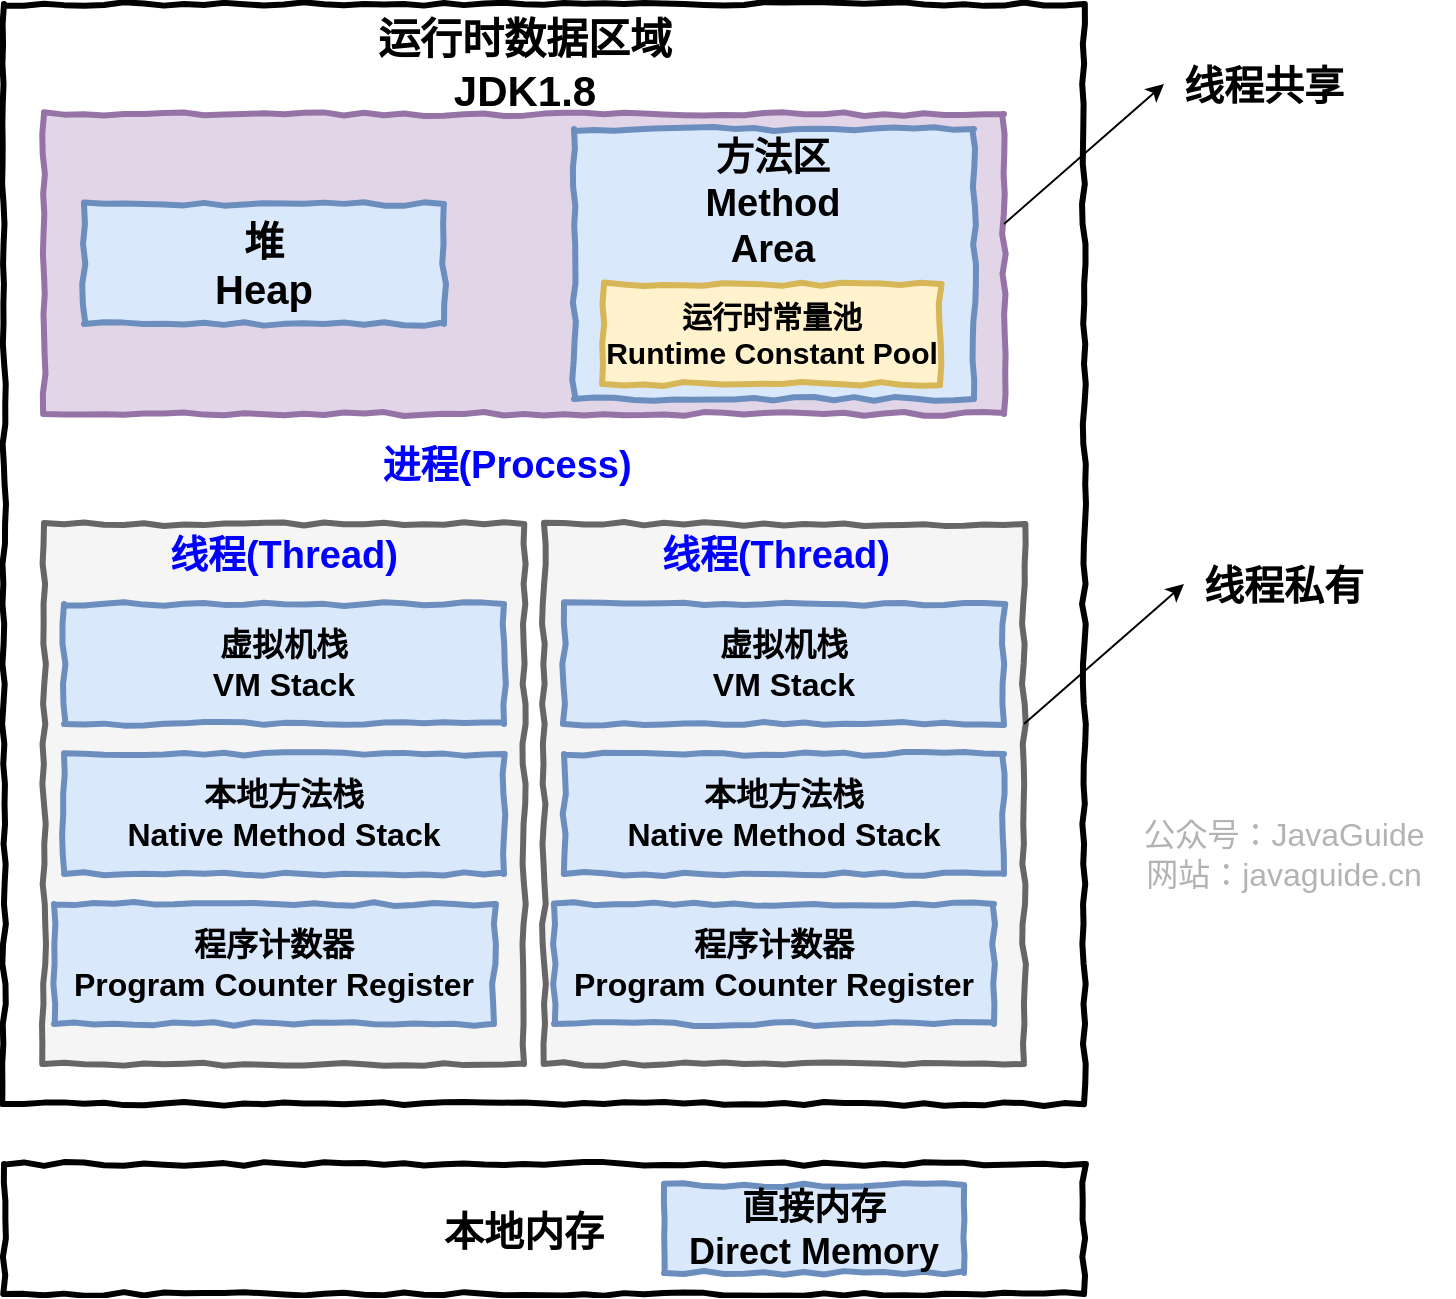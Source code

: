 <mxfile version="13.4.5" type="device"><diagram id="cOLtUwHyX4POJW0G9AIN" name="Page-1"><mxGraphModel dx="1106" dy="997" grid="1" gridSize="10" guides="1" tooltips="1" connect="1" arrows="1" fold="1" page="1" pageScale="1" pageWidth="827" pageHeight="1169" math="0" shadow="0"><root><mxCell id="0"/><mxCell id="1" parent="0"/><mxCell id="R7Vn814IfOkEVnIw0mff-1" value="" style="rounded=0;whiteSpace=wrap;html=1;strokeWidth=3;shadow=0;comic=1;glass=0;sketch=0;" parent="1" vertex="1"><mxGeometry x="180" y="100" width="540" height="550" as="geometry"/></mxCell><mxCell id="R7Vn814IfOkEVnIw0mff-2" value="" style="rounded=0;whiteSpace=wrap;html=1;strokeWidth=3;fillColor=#e1d5e7;strokeColor=#9673a6;shadow=0;comic=1;glass=0;sketch=0;" parent="1" vertex="1"><mxGeometry x="200" y="155" width="480" height="150" as="geometry"/></mxCell><mxCell id="R7Vn814IfOkEVnIw0mff-3" value="" style="rounded=0;whiteSpace=wrap;html=1;strokeWidth=3;fillColor=#f5f5f5;strokeColor=#666666;fontColor=#333333;shadow=0;comic=1;glass=0;sketch=0;" parent="1" vertex="1"><mxGeometry x="200" y="360" width="240" height="270" as="geometry"/></mxCell><mxCell id="R7Vn814IfOkEVnIw0mff-4" value="堆&lt;br style=&quot;font-size: 20px;&quot;&gt;Heap" style="rounded=0;whiteSpace=wrap;html=1;strokeWidth=3;fillColor=#dae8fc;strokeColor=#6c8ebf;shadow=0;comic=1;glass=0;fontSize=20;fontStyle=1;sketch=0;" parent="1" vertex="1"><mxGeometry x="220" y="200" width="180" height="60" as="geometry"/></mxCell><mxCell id="R7Vn814IfOkEVnIw0mff-9" value="虚拟机栈&lt;br style=&quot;font-size: 16px;&quot;&gt;VM Stack&lt;br style=&quot;font-size: 16px;&quot;&gt;" style="rounded=0;whiteSpace=wrap;html=1;strokeWidth=3;fillColor=#dae8fc;strokeColor=#6c8ebf;shadow=0;comic=1;glass=0;fontSize=16;fontStyle=1;sketch=0;" parent="1" vertex="1"><mxGeometry x="210" y="400" width="220" height="60" as="geometry"/></mxCell><mxCell id="R7Vn814IfOkEVnIw0mff-10" value="程序计数器&lt;br style=&quot;font-size: 16px;&quot;&gt;&lt;font style=&quot;font-size: 16px;&quot;&gt;Program Counter Register&lt;/font&gt;&lt;br style=&quot;font-size: 16px;&quot;&gt;" style="rounded=0;whiteSpace=wrap;html=1;strokeWidth=3;fillColor=#dae8fc;strokeColor=#6c8ebf;shadow=0;comic=1;glass=0;fontSize=16;fontStyle=1;sketch=0;" parent="1" vertex="1"><mxGeometry x="205" y="550" width="220" height="60" as="geometry"/></mxCell><mxCell id="R7Vn814IfOkEVnIw0mff-11" value="本地方法栈&lt;br style=&quot;font-size: 16px;&quot;&gt;Native Method Stack&lt;br style=&quot;font-size: 16px;&quot;&gt;" style="rounded=0;whiteSpace=wrap;html=1;strokeWidth=3;fillColor=#dae8fc;strokeColor=#6c8ebf;shadow=0;comic=1;glass=0;fontSize=16;fontStyle=1;sketch=0;" parent="1" vertex="1"><mxGeometry x="210" y="475" width="220" height="60" as="geometry"/></mxCell><mxCell id="R7Vn814IfOkEVnIw0mff-12" value="" style="rounded=0;whiteSpace=wrap;html=1;strokeWidth=3;fillColor=#f5f5f5;strokeColor=#666666;fontColor=#333333;shadow=0;comic=1;glass=0;sketch=0;" parent="1" vertex="1"><mxGeometry x="450" y="360" width="240" height="270" as="geometry"/></mxCell><mxCell id="R7Vn814IfOkEVnIw0mff-13" value="虚拟机栈&lt;br style=&quot;font-size: 16px;&quot;&gt;VM Stack&lt;br style=&quot;font-size: 16px;&quot;&gt;" style="rounded=0;whiteSpace=wrap;html=1;strokeWidth=3;fillColor=#dae8fc;strokeColor=#6c8ebf;shadow=0;comic=1;glass=0;fontSize=16;fontStyle=1;sketch=0;" parent="1" vertex="1"><mxGeometry x="460" y="400" width="220" height="60" as="geometry"/></mxCell><mxCell id="R7Vn814IfOkEVnIw0mff-14" value="程序计数器&lt;br style=&quot;font-size: 16px;&quot;&gt;&lt;font style=&quot;font-size: 16px;&quot;&gt;Program Counter Register&lt;/font&gt;&lt;br style=&quot;font-size: 16px;&quot;&gt;" style="rounded=0;whiteSpace=wrap;html=1;strokeWidth=3;fillColor=#dae8fc;strokeColor=#6c8ebf;shadow=0;comic=1;glass=0;fontSize=16;fontStyle=1;sketch=0;" parent="1" vertex="1"><mxGeometry x="455" y="550" width="220" height="60" as="geometry"/></mxCell><mxCell id="R7Vn814IfOkEVnIw0mff-15" value="本地方法栈&lt;br style=&quot;font-size: 16px;&quot;&gt;Native Method Stack&lt;br style=&quot;font-size: 16px;&quot;&gt;" style="rounded=0;whiteSpace=wrap;html=1;strokeWidth=3;fillColor=#dae8fc;strokeColor=#6c8ebf;shadow=0;comic=1;glass=0;fontSize=16;fontStyle=1;sketch=0;" parent="1" vertex="1"><mxGeometry x="460" y="475" width="220" height="60" as="geometry"/></mxCell><mxCell id="R7Vn814IfOkEVnIw0mff-16" value="&lt;b&gt;&lt;font style=&quot;font-size: 21px&quot;&gt;运行时数据区域JDK1.8&lt;/font&gt;&lt;/b&gt;" style="text;html=1;strokeColor=none;fillColor=none;align=center;verticalAlign=middle;whiteSpace=wrap;rounded=0;shadow=0;glass=1;comic=1;fontSize=20;sketch=0;" parent="1" vertex="1"><mxGeometry x="357.5" y="120" width="165" height="20" as="geometry"/></mxCell><mxCell id="R7Vn814IfOkEVnIw0mff-17" value="" style="endArrow=classic;html=1;fontSize=20;sketch=0;shadow=0;" parent="1" edge="1"><mxGeometry width="50" height="50" relative="1" as="geometry"><mxPoint x="680" y="210" as="sourcePoint"/><mxPoint x="760" y="140" as="targetPoint"/></mxGeometry></mxCell><mxCell id="R7Vn814IfOkEVnIw0mff-18" value="" style="endArrow=classic;html=1;fontSize=20;sketch=0;shadow=0;" parent="1" edge="1"><mxGeometry width="50" height="50" relative="1" as="geometry"><mxPoint x="690" y="460" as="sourcePoint"/><mxPoint x="770" y="390" as="targetPoint"/></mxGeometry></mxCell><mxCell id="R7Vn814IfOkEVnIw0mff-19" value="&lt;b&gt;线程共享&lt;/b&gt;" style="text;html=1;strokeColor=none;fillColor=none;align=center;verticalAlign=middle;whiteSpace=wrap;rounded=0;shadow=0;glass=1;comic=1;fontSize=20;sketch=0;" parent="1" vertex="1"><mxGeometry x="760" y="130" width="100" height="20" as="geometry"/></mxCell><mxCell id="R7Vn814IfOkEVnIw0mff-20" value="&lt;b&gt;线程私有&lt;/b&gt;" style="text;html=1;strokeColor=none;fillColor=none;align=center;verticalAlign=middle;whiteSpace=wrap;rounded=0;shadow=0;glass=1;comic=1;fontSize=20;sketch=0;" parent="1" vertex="1"><mxGeometry x="770" y="380" width="100" height="20" as="geometry"/></mxCell><mxCell id="R7Vn814IfOkEVnIw0mff-21" value="&lt;font style=&quot;font-size: 19px&quot; color=&quot;#0000ff&quot;&gt;&lt;b&gt;线程(Thread)&lt;/b&gt;&lt;/font&gt;" style="text;html=1;strokeColor=none;fillColor=none;align=center;verticalAlign=middle;whiteSpace=wrap;rounded=0;shadow=0;glass=1;comic=1;fontSize=20;sketch=0;" parent="1" vertex="1"><mxGeometry x="260" y="365" width="120" height="20" as="geometry"/></mxCell><mxCell id="R7Vn814IfOkEVnIw0mff-22" value="&lt;font style=&quot;font-size: 19px&quot; color=&quot;#0000ff&quot;&gt;&lt;b&gt;线程(Thread)&lt;/b&gt;&lt;/font&gt;" style="text;html=1;strokeColor=none;fillColor=none;align=center;verticalAlign=middle;whiteSpace=wrap;rounded=0;shadow=0;glass=1;comic=1;fontSize=20;sketch=0;" parent="1" vertex="1"><mxGeometry x="506" y="365" width="120" height="20" as="geometry"/></mxCell><mxCell id="R7Vn814IfOkEVnIw0mff-23" value="&lt;font style=&quot;font-size: 16px&quot;&gt;&lt;b&gt;&lt;br&gt;&lt;/b&gt;&lt;/font&gt;" style="rounded=0;whiteSpace=wrap;html=1;strokeWidth=3;shadow=0;comic=1;glass=0;sketch=0;" parent="1" vertex="1"><mxGeometry x="180" y="680" width="540" height="65" as="geometry"/></mxCell><mxCell id="R7Vn814IfOkEVnIw0mff-24" value="&lt;font style=&quot;font-size: 19px&quot; color=&quot;#0000ff&quot;&gt;&lt;b&gt;进程(Process)&lt;/b&gt;&lt;/font&gt;" style="text;html=1;strokeColor=none;fillColor=none;align=center;verticalAlign=middle;whiteSpace=wrap;rounded=0;shadow=0;glass=1;comic=1;fontSize=20;sketch=0;" parent="1" vertex="1"><mxGeometry x="339.5" y="320" width="183" height="20" as="geometry"/></mxCell><mxCell id="R7Vn814IfOkEVnIw0mff-29" value="&lt;b style=&quot;font-size: 18px;&quot;&gt;直接内存&lt;/b&gt;&lt;b style=&quot;font-size: 18px;&quot;&gt;&lt;br style=&quot;font-size: 18px;&quot;&gt;Direct Memory&lt;/b&gt;" style="rounded=0;whiteSpace=wrap;html=1;strokeWidth=3;fillColor=#dae8fc;strokeColor=#6c8ebf;shadow=0;comic=1;glass=0;fontSize=18;fontStyle=1;sketch=0;" parent="1" vertex="1"><mxGeometry x="510" y="690.5" width="150" height="44" as="geometry"/></mxCell><mxCell id="vbd-hkxWKFtQpnq9lSs2-1" value="本地内存" style="text;html=1;strokeColor=none;fillColor=none;align=center;verticalAlign=middle;whiteSpace=wrap;rounded=0;fontSize=20;fontStyle=1;sketch=0;shadow=0;" parent="1" vertex="1"><mxGeometry x="397" y="702.5" width="86" height="20" as="geometry"/></mxCell><mxCell id="XNce8BBEQpiS5qUv6yUd-1" value="公众号：JavaGuide&lt;br style=&quot;font-size: 16px;&quot;&gt;网站：javaguide.cn" style="text;html=1;strokeColor=none;fillColor=none;align=center;verticalAlign=middle;whiteSpace=wrap;rounded=0;labelBackgroundColor=none;fontSize=16;fontColor=#B3B3B3;rotation=0;sketch=0;shadow=0;" parent="1" vertex="1"><mxGeometry x="735" y="520" width="170" height="10" as="geometry"/></mxCell><mxCell id="R7Vn814IfOkEVnIw0mff-5" value="" style="rounded=0;whiteSpace=wrap;html=1;strokeWidth=3;fillColor=#dae8fc;strokeColor=#6c8ebf;shadow=0;comic=1;glass=0;fontSize=16;fontStyle=1;sketch=0;" parent="1" vertex="1"><mxGeometry x="465" y="162.5" width="200" height="135" as="geometry"/></mxCell><mxCell id="R7Vn814IfOkEVnIw0mff-7" value="方法区&lt;br style=&quot;font-size: 19px;&quot;&gt;Method Area" style="text;html=1;strokeColor=none;fillColor=none;align=center;verticalAlign=middle;whiteSpace=wrap;rounded=0;shadow=0;glass=1;comic=1;fontSize=19;fontStyle=1;direction=south;sketch=0;" parent="1" vertex="1"><mxGeometry x="556.5" y="120" width="15" height="160" as="geometry"/></mxCell><mxCell id="R7Vn814IfOkEVnIw0mff-6" value="&lt;b style=&quot;font-size: 15px&quot;&gt;运行时常量池&lt;br&gt;Runtime Constant Pool&lt;/b&gt;" style="rounded=0;whiteSpace=wrap;html=1;strokeWidth=3;fillColor=#fff2cc;strokeColor=#d6b656;shadow=0;comic=1;glass=0;sketch=0;" parent="1" vertex="1"><mxGeometry x="480" y="240" width="168" height="50" as="geometry"/></mxCell></root></mxGraphModel></diagram></mxfile>